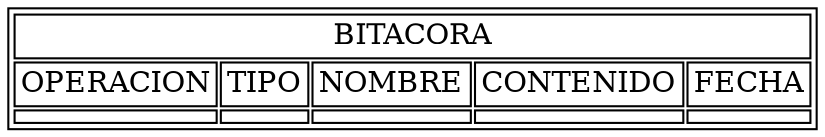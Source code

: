digraph g{
node [shape=plain]
		a0 [label=<
 <TABLE>
	<TR>
		<TD colspan="5">BITACORA</TD>
	</TR>
  
	<TR>
	<TD >OPERACION</TD>
	<TD >TIPO</TD>
	<TD >NOMBRE</TD>
	<TD >CONTENIDO</TD>
	<TD >FECHA</TD>
	</TR>
  

	<TR>
	<TD></TD>
	<TD></TD>
	<TD></TD>
	<TD></TD>
	<TD></TD>
	</TR>
  
</TABLE>
>];

}
